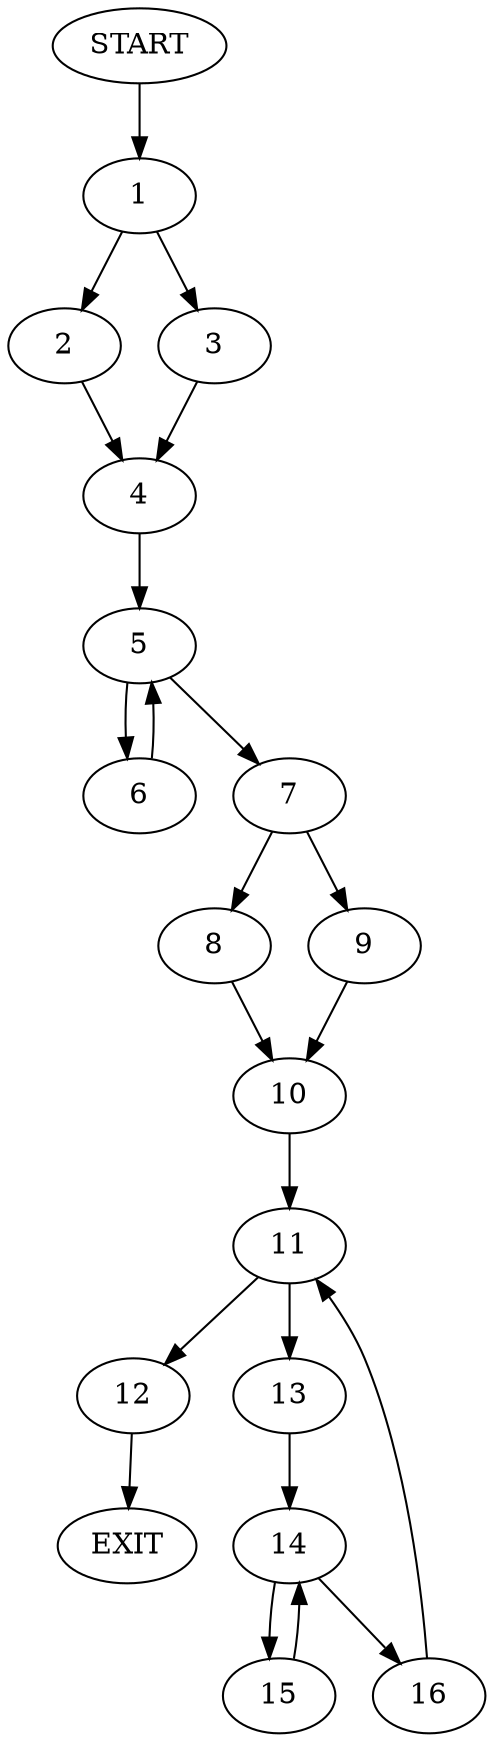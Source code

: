 digraph {
0 [label="START"]
17 [label="EXIT"]
0 -> 1
1 -> 2
1 -> 3
3 -> 4
2 -> 4
4 -> 5
5 -> 6
5 -> 7
6 -> 5
7 -> 8
7 -> 9
9 -> 10
8 -> 10
10 -> 11
11 -> 12
11 -> 13
13 -> 14
12 -> 17
14 -> 15
14 -> 16
16 -> 11
15 -> 14
}

